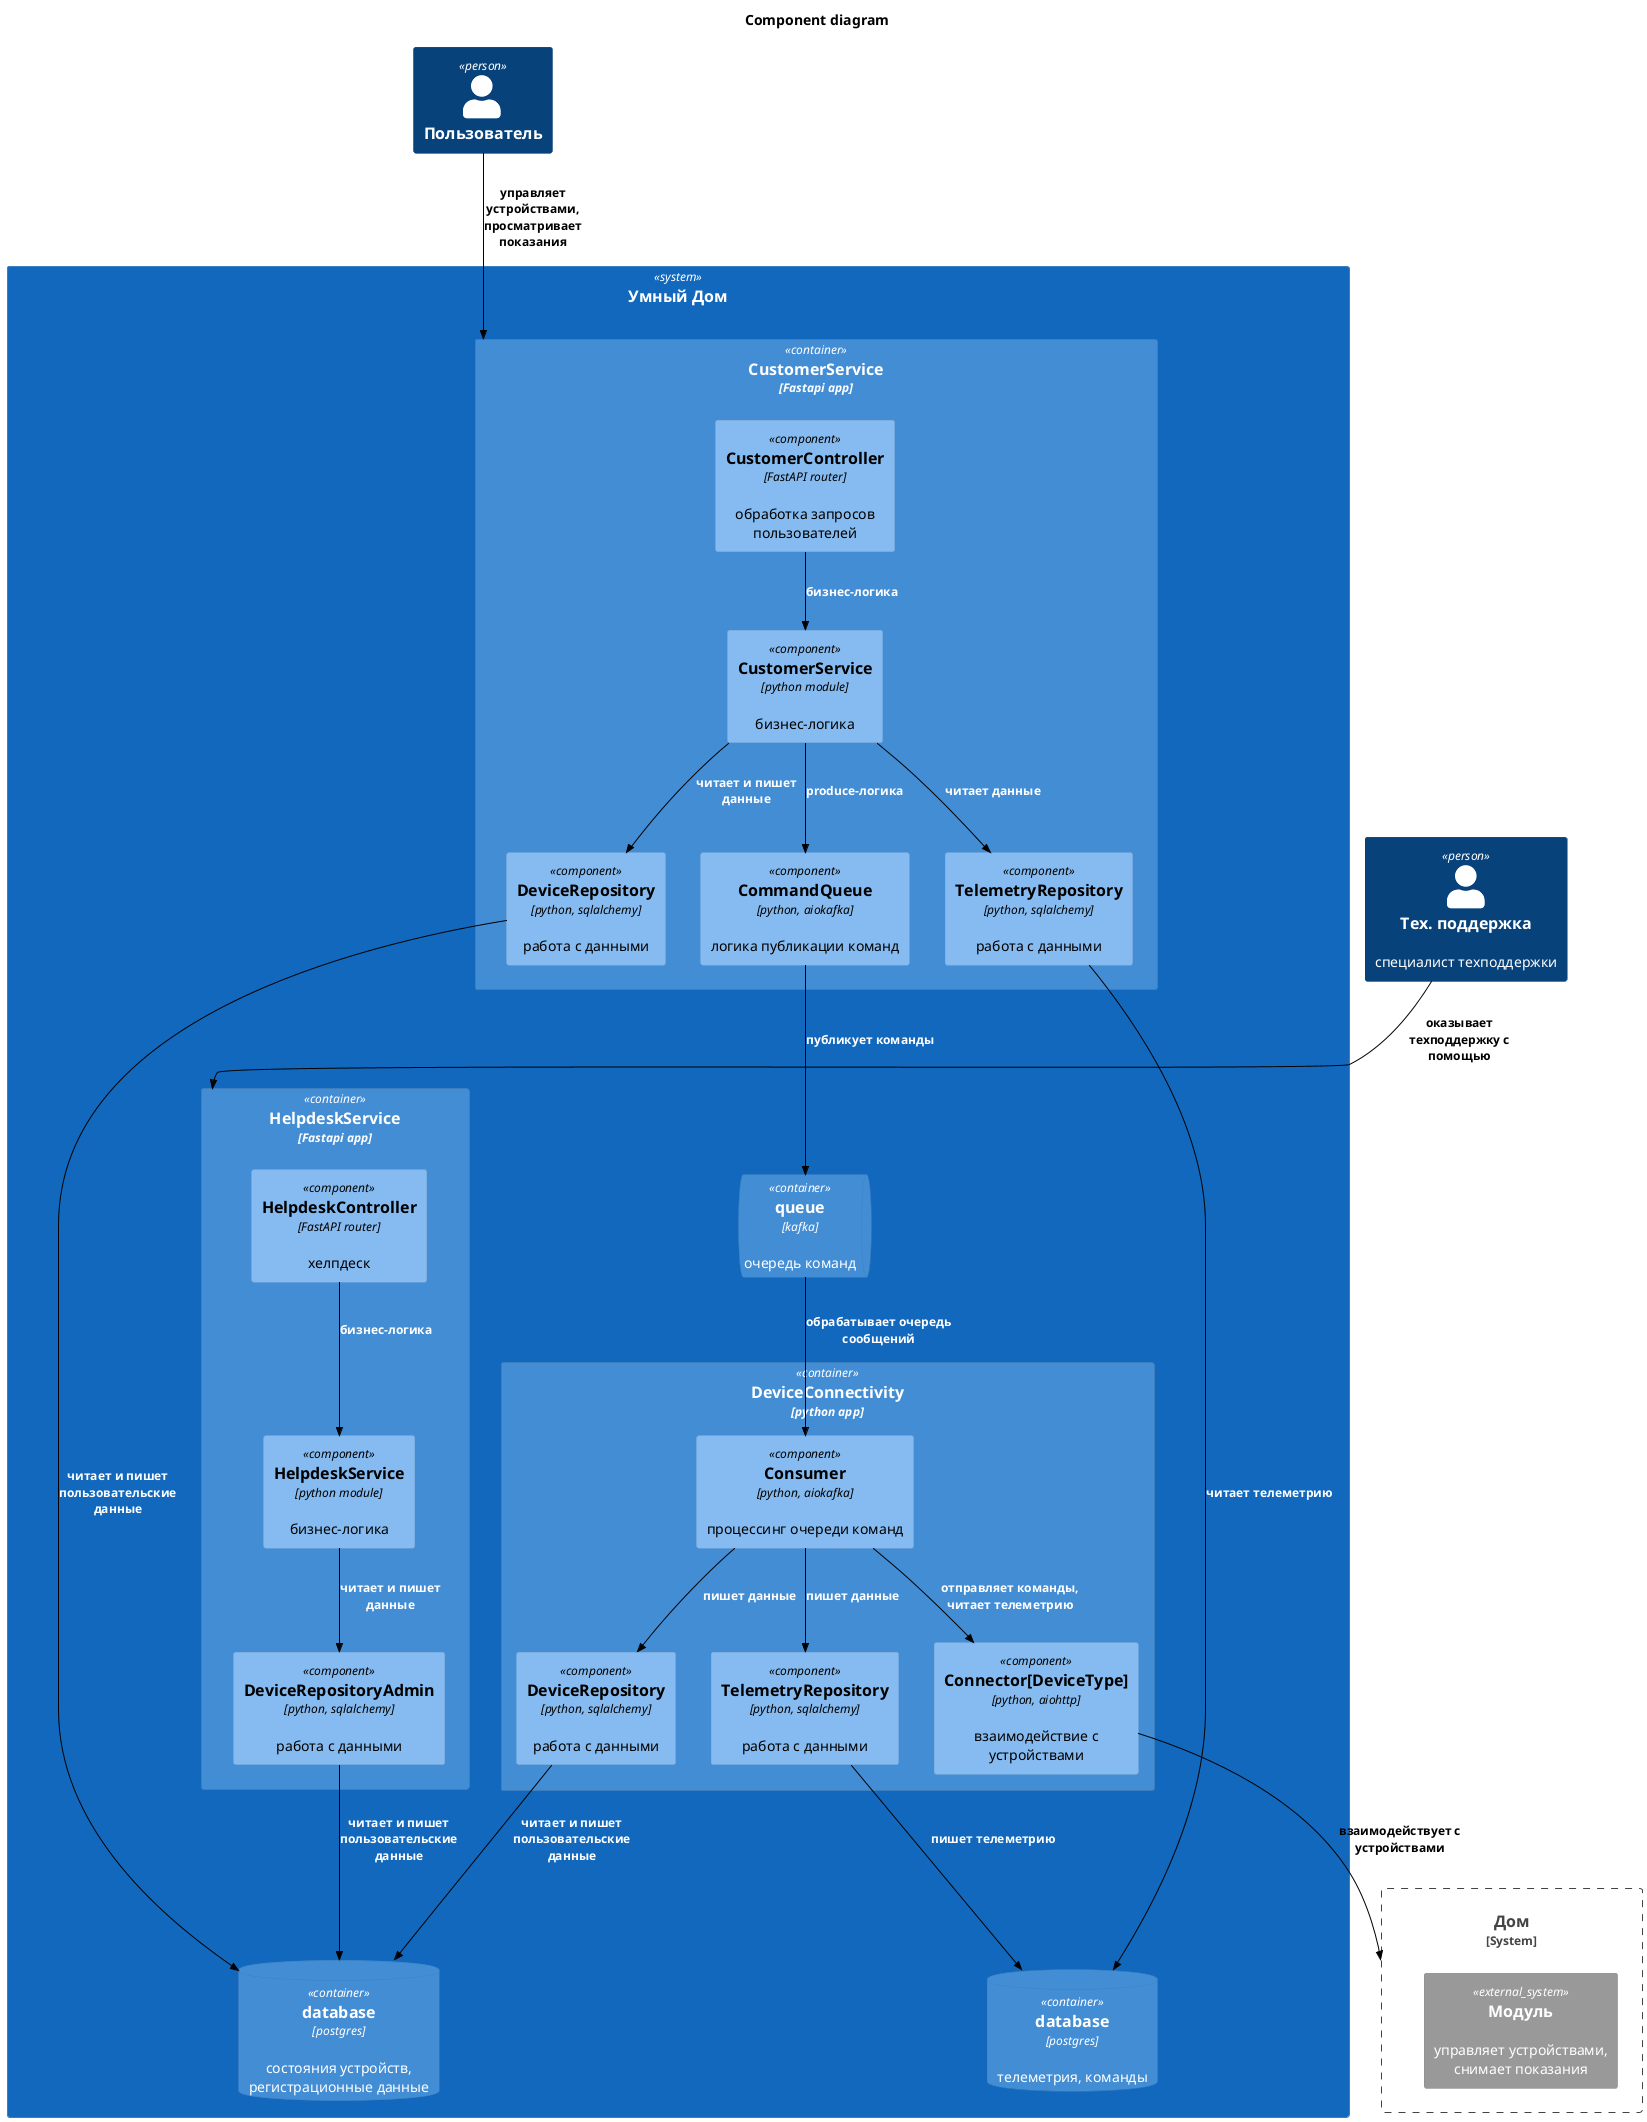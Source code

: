 @startuml 

title Component diagram

top to bottom direction
!include <C4/C4_Component>

Person(user, "Пользователь")
Person(employee, "Тех. поддержка", "специалист техподдержки")
UpdateRelStyle($lineColor=black, &textColor=$COLOR_REL_TEXT)

System(EcoSmartSystem, "Умный Дом") {
    ContainerDb(db1, "database", "postgres", "состояния устройств, регистрационные данные")
    ContainerDb(db2, "database", "postgres", "телеметрия, команды")
    ContainerQueue(q, "queue", "kafka", "очередь команд")
    Container(api, "CustomerService", "Fastapi app", "") {
        Component(CustomerController, "CustomerController", "FastAPI router","обработка запросов пользователей")
        Component(CustomerService, "CustomerService", "python module", "бизнес-логика")
        Component(DeviceRepository, "DeviceRepository", "python, sqlalchemy", "работа с данными")
        Component(TelemetryRepository, "TelemetryRepository", "python, sqlalchemy", "работа с данными")
        Component(CommandQueue, "CommandQueue", "python, aiokafka", "логика публикации команд")
        Rel_Down(CustomerController, CustomerService, "бизнес-логика")
        Rel_Down(CustomerService, DeviceRepository, "читает и пишет данные")
        Rel_Down(CustomerService, TelemetryRepository, "читает данные")
        Rel_Down(CustomerService, CommandQueue, "produce-логика")
        Rel_Down(CommandQueue, q, "публикует команды")
        Rel_Down(DeviceRepository, db1, "читает и пишет пользовательские данные")
        Rel_Down(TelemetryRepository, db2, "читает телеметрию")
    }
    Container(helpdesk, "HelpdeskService", "Fastapi app", "") {
        Component(HelpdeskController, "HelpdeskController", "FastAPI router","хелпдеск")
        Component(HelpdeskService, "HelpdeskService", "python module", "бизнес-логика")
        Component(DeviceRepositoryAdmin, "DeviceRepositoryAdmin", "python, sqlalchemy", "работа с данными")
        Rel_Down(HelpdeskController, HelpdeskService, "бизнес-логика")
        Rel_Down(HelpdeskService, DeviceRepositoryAdmin, "читает и пишет данные")
        Rel_Down(DeviceRepositoryAdmin, db1, "читает и пишет пользовательские данные")
    }
    Container(worker, "DeviceConnectivity", "python app") {
        Component(Consumer, "Consumer", "python, aiokafka","процессинг очереди команд")
        Component(DeviceRepository2, "DeviceRepository", "python, sqlalchemy", "работа с данными")
        Component(TelemetryRepository2, "TelemetryRepository", "python, sqlalchemy", "работа с данными")
        Component(connector, "Connector[DeviceType]", "python, aiohttp", "взаимодействие с устройствами")
        Rel_Down(q, Consumer, "обрабатывает очередь сообщений")
        Rel_Down(Consumer, DeviceRepository2, "пишет данные")
        Rel_Down(Consumer, TelemetryRepository2, "пишет данные")
        Rel_Down(Consumer, connector, "отправляет команды, читает телеметрию")
        Rel_Down(DeviceRepository2, db1, "читает и пишет пользовательские данные")
        Rel_Down(TelemetryRepository2, db2, "пишет телеметрию")
    }
}

System_Boundary(House, "Дом") {
    System_Ext(module, "Модуль", "управляет устройствами, снимает показания")
}

Rel_D(connector, House, "<color:black>взаимодействует с устройствами")
Rel(user, api, "<color:black>управляет устройствами, просматривает показания")
Rel(employee, helpdesk, "<color:black>оказывает техподдержку с помощью")

@enduml
